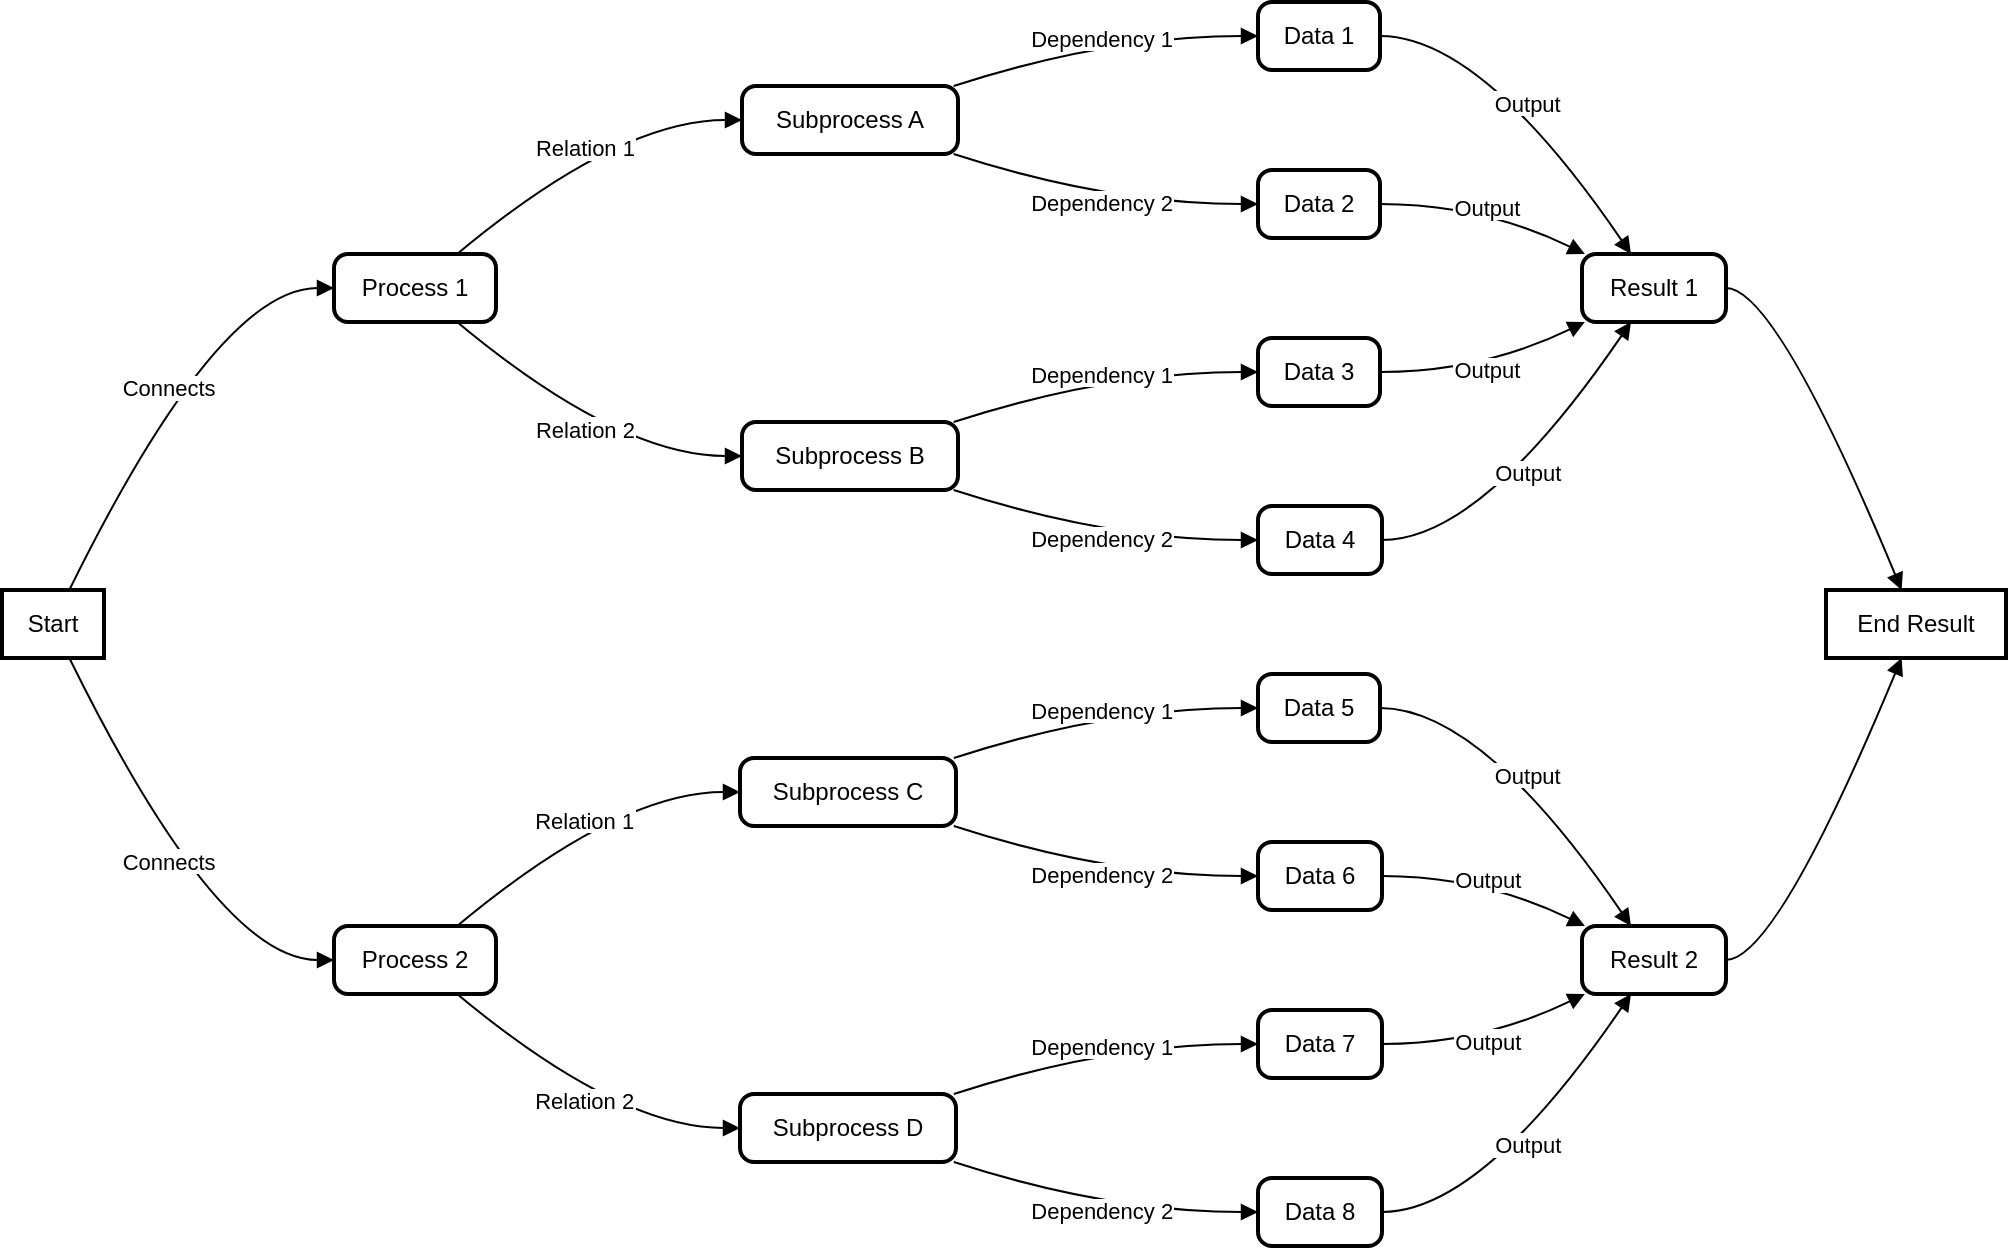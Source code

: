 <mxfile version="24.7.13">
  <diagram name="Page-1" id="QfWTIGqjXxxfTMF75qht">
    <mxGraphModel>
      <root>
        <mxCell id="0" />
        <mxCell id="1" parent="0" />
        <mxCell id="2" value="Start" style="whiteSpace=wrap;strokeWidth=2;" vertex="1" parent="1">
          <mxGeometry y="294" width="51" height="34" as="geometry" />
        </mxCell>
        <mxCell id="3" value="Process 1" style="rounded=1;absoluteArcSize=1;arcSize=14;whiteSpace=wrap;strokeWidth=2;" vertex="1" parent="1">
          <mxGeometry x="166" y="126" width="81" height="34" as="geometry" />
        </mxCell>
        <mxCell id="4" value="Process 2" style="rounded=1;absoluteArcSize=1;arcSize=14;whiteSpace=wrap;strokeWidth=2;" vertex="1" parent="1">
          <mxGeometry x="166" y="462" width="81" height="34" as="geometry" />
        </mxCell>
        <mxCell id="5" value="Subprocess A" style="rounded=1;absoluteArcSize=1;arcSize=14;whiteSpace=wrap;strokeWidth=2;" vertex="1" parent="1">
          <mxGeometry x="370" y="42" width="108" height="34" as="geometry" />
        </mxCell>
        <mxCell id="6" value="Subprocess B" style="rounded=1;absoluteArcSize=1;arcSize=14;whiteSpace=wrap;strokeWidth=2;" vertex="1" parent="1">
          <mxGeometry x="370" y="210" width="108" height="34" as="geometry" />
        </mxCell>
        <mxCell id="7" value="Subprocess C" style="rounded=1;absoluteArcSize=1;arcSize=14;whiteSpace=wrap;strokeWidth=2;" vertex="1" parent="1">
          <mxGeometry x="369" y="378" width="108" height="34" as="geometry" />
        </mxCell>
        <mxCell id="8" value="Subprocess D" style="rounded=1;absoluteArcSize=1;arcSize=14;whiteSpace=wrap;strokeWidth=2;" vertex="1" parent="1">
          <mxGeometry x="369" y="546" width="108" height="34" as="geometry" />
        </mxCell>
        <mxCell id="9" value="Data 1" style="rounded=1;absoluteArcSize=1;arcSize=14;whiteSpace=wrap;strokeWidth=2;" vertex="1" parent="1">
          <mxGeometry x="628" width="61" height="34" as="geometry" />
        </mxCell>
        <mxCell id="10" value="Data 2" style="rounded=1;absoluteArcSize=1;arcSize=14;whiteSpace=wrap;strokeWidth=2;" vertex="1" parent="1">
          <mxGeometry x="628" y="84" width="61" height="34" as="geometry" />
        </mxCell>
        <mxCell id="11" value="Data 3" style="rounded=1;absoluteArcSize=1;arcSize=14;whiteSpace=wrap;strokeWidth=2;" vertex="1" parent="1">
          <mxGeometry x="628" y="168" width="61" height="34" as="geometry" />
        </mxCell>
        <mxCell id="12" value="Data 4" style="rounded=1;absoluteArcSize=1;arcSize=14;whiteSpace=wrap;strokeWidth=2;" vertex="1" parent="1">
          <mxGeometry x="628" y="252" width="62" height="34" as="geometry" />
        </mxCell>
        <mxCell id="13" value="Data 5" style="rounded=1;absoluteArcSize=1;arcSize=14;whiteSpace=wrap;strokeWidth=2;" vertex="1" parent="1">
          <mxGeometry x="628" y="336" width="61" height="34" as="geometry" />
        </mxCell>
        <mxCell id="14" value="Data 6" style="rounded=1;absoluteArcSize=1;arcSize=14;whiteSpace=wrap;strokeWidth=2;" vertex="1" parent="1">
          <mxGeometry x="628" y="420" width="62" height="34" as="geometry" />
        </mxCell>
        <mxCell id="15" value="Data 7" style="rounded=1;absoluteArcSize=1;arcSize=14;whiteSpace=wrap;strokeWidth=2;" vertex="1" parent="1">
          <mxGeometry x="628" y="504" width="62" height="34" as="geometry" />
        </mxCell>
        <mxCell id="16" value="Data 8" style="rounded=1;absoluteArcSize=1;arcSize=14;whiteSpace=wrap;strokeWidth=2;" vertex="1" parent="1">
          <mxGeometry x="628" y="588" width="62" height="34" as="geometry" />
        </mxCell>
        <mxCell id="17" value="Result 1" style="rounded=1;absoluteArcSize=1;arcSize=14;whiteSpace=wrap;strokeWidth=2;" vertex="1" parent="1">
          <mxGeometry x="790" y="126" width="72" height="34" as="geometry" />
        </mxCell>
        <mxCell id="18" value="Result 2" style="rounded=1;absoluteArcSize=1;arcSize=14;whiteSpace=wrap;strokeWidth=2;" vertex="1" parent="1">
          <mxGeometry x="790" y="462" width="72" height="34" as="geometry" />
        </mxCell>
        <mxCell id="19" value="End Result" style="whiteSpace=wrap;strokeWidth=2;" vertex="1" parent="1">
          <mxGeometry x="912" y="294" width="90" height="34" as="geometry" />
        </mxCell>
        <mxCell id="20" value="Connects" style="curved=1;startArrow=none;endArrow=block;exitX=0.66;exitY=0;entryX=0;entryY=0.5;" edge="1" parent="1" source="2" target="3">
          <mxGeometry relative="1" as="geometry">
            <Array as="points">
              <mxPoint x="108" y="143" />
            </Array>
          </mxGeometry>
        </mxCell>
        <mxCell id="21" value="Connects" style="curved=1;startArrow=none;endArrow=block;exitX=0.66;exitY=1;entryX=0;entryY=0.5;" edge="1" parent="1" source="2" target="4">
          <mxGeometry relative="1" as="geometry">
            <Array as="points">
              <mxPoint x="108" y="479" />
            </Array>
          </mxGeometry>
        </mxCell>
        <mxCell id="22" value="Relation 1" style="curved=1;startArrow=none;endArrow=block;exitX=0.76;exitY=0;entryX=0;entryY=0.5;" edge="1" parent="1" source="3" target="5">
          <mxGeometry relative="1" as="geometry">
            <Array as="points">
              <mxPoint x="308" y="59" />
            </Array>
          </mxGeometry>
        </mxCell>
        <mxCell id="23" value="Relation 2" style="curved=1;startArrow=none;endArrow=block;exitX=0.76;exitY=1;entryX=0;entryY=0.5;" edge="1" parent="1" source="3" target="6">
          <mxGeometry relative="1" as="geometry">
            <Array as="points">
              <mxPoint x="308" y="227" />
            </Array>
          </mxGeometry>
        </mxCell>
        <mxCell id="24" value="Relation 1" style="curved=1;startArrow=none;endArrow=block;exitX=0.76;exitY=0;entryX=0;entryY=0.5;" edge="1" parent="1" source="4" target="7">
          <mxGeometry relative="1" as="geometry">
            <Array as="points">
              <mxPoint x="308" y="395" />
            </Array>
          </mxGeometry>
        </mxCell>
        <mxCell id="25" value="Relation 2" style="curved=1;startArrow=none;endArrow=block;exitX=0.76;exitY=1;entryX=0;entryY=0.5;" edge="1" parent="1" source="4" target="8">
          <mxGeometry relative="1" as="geometry">
            <Array as="points">
              <mxPoint x="308" y="563" />
            </Array>
          </mxGeometry>
        </mxCell>
        <mxCell id="26" value="Dependency 1" style="curved=1;startArrow=none;endArrow=block;exitX=0.98;exitY=0;entryX=0;entryY=0.5;" edge="1" parent="1" source="5" target="9">
          <mxGeometry relative="1" as="geometry">
            <Array as="points">
              <mxPoint x="553" y="17" />
            </Array>
          </mxGeometry>
        </mxCell>
        <mxCell id="27" value="Dependency 2" style="curved=1;startArrow=none;endArrow=block;exitX=0.98;exitY=1;entryX=0;entryY=0.5;" edge="1" parent="1" source="5" target="10">
          <mxGeometry relative="1" as="geometry">
            <Array as="points">
              <mxPoint x="553" y="101" />
            </Array>
          </mxGeometry>
        </mxCell>
        <mxCell id="28" value="Dependency 1" style="curved=1;startArrow=none;endArrow=block;exitX=0.98;exitY=0;entryX=0;entryY=0.5;" edge="1" parent="1" source="6" target="11">
          <mxGeometry relative="1" as="geometry">
            <Array as="points">
              <mxPoint x="553" y="185" />
            </Array>
          </mxGeometry>
        </mxCell>
        <mxCell id="29" value="Dependency 2" style="curved=1;startArrow=none;endArrow=block;exitX=0.98;exitY=1;entryX=0;entryY=0.5;" edge="1" parent="1" source="6" target="12">
          <mxGeometry relative="1" as="geometry">
            <Array as="points">
              <mxPoint x="553" y="269" />
            </Array>
          </mxGeometry>
        </mxCell>
        <mxCell id="30" value="Dependency 1" style="curved=1;startArrow=none;endArrow=block;exitX=0.99;exitY=0;entryX=0;entryY=0.5;" edge="1" parent="1" source="7" target="13">
          <mxGeometry relative="1" as="geometry">
            <Array as="points">
              <mxPoint x="553" y="353" />
            </Array>
          </mxGeometry>
        </mxCell>
        <mxCell id="31" value="Dependency 2" style="curved=1;startArrow=none;endArrow=block;exitX=0.99;exitY=1;entryX=0;entryY=0.5;" edge="1" parent="1" source="7" target="14">
          <mxGeometry relative="1" as="geometry">
            <Array as="points">
              <mxPoint x="553" y="437" />
            </Array>
          </mxGeometry>
        </mxCell>
        <mxCell id="32" value="Dependency 1" style="curved=1;startArrow=none;endArrow=block;exitX=0.99;exitY=0;entryX=0;entryY=0.5;" edge="1" parent="1" source="8" target="15">
          <mxGeometry relative="1" as="geometry">
            <Array as="points">
              <mxPoint x="553" y="521" />
            </Array>
          </mxGeometry>
        </mxCell>
        <mxCell id="33" value="Dependency 2" style="curved=1;startArrow=none;endArrow=block;exitX=0.99;exitY=1;entryX=0;entryY=0.5;" edge="1" parent="1" source="8" target="16">
          <mxGeometry relative="1" as="geometry">
            <Array as="points">
              <mxPoint x="553" y="605" />
            </Array>
          </mxGeometry>
        </mxCell>
        <mxCell id="34" value="Output" style="curved=1;startArrow=none;endArrow=block;exitX=1.01;exitY=0.5;entryX=0.34;entryY=0;" edge="1" parent="1" source="9" target="17">
          <mxGeometry relative="1" as="geometry">
            <Array as="points">
              <mxPoint x="740" y="17" />
            </Array>
          </mxGeometry>
        </mxCell>
        <mxCell id="35" value="Output" style="curved=1;startArrow=none;endArrow=block;exitX=1.01;exitY=0.5;entryX=0.02;entryY=0;" edge="1" parent="1" source="10" target="17">
          <mxGeometry relative="1" as="geometry">
            <Array as="points">
              <mxPoint x="740" y="101" />
            </Array>
          </mxGeometry>
        </mxCell>
        <mxCell id="36" value="Output" style="curved=1;startArrow=none;endArrow=block;exitX=1.01;exitY=0.5;entryX=0.02;entryY=1;" edge="1" parent="1" source="11" target="17">
          <mxGeometry relative="1" as="geometry">
            <Array as="points">
              <mxPoint x="740" y="185" />
            </Array>
          </mxGeometry>
        </mxCell>
        <mxCell id="37" value="Output" style="curved=1;startArrow=none;endArrow=block;exitX=0.99;exitY=0.5;entryX=0.34;entryY=1;" edge="1" parent="1" source="12" target="17">
          <mxGeometry relative="1" as="geometry">
            <Array as="points">
              <mxPoint x="740" y="269" />
            </Array>
          </mxGeometry>
        </mxCell>
        <mxCell id="38" value="Output" style="curved=1;startArrow=none;endArrow=block;exitX=1.01;exitY=0.5;entryX=0.34;entryY=0;" edge="1" parent="1" source="13" target="18">
          <mxGeometry relative="1" as="geometry">
            <Array as="points">
              <mxPoint x="740" y="353" />
            </Array>
          </mxGeometry>
        </mxCell>
        <mxCell id="39" value="Output" style="curved=1;startArrow=none;endArrow=block;exitX=0.99;exitY=0.5;entryX=0.02;entryY=0;" edge="1" parent="1" source="14" target="18">
          <mxGeometry relative="1" as="geometry">
            <Array as="points">
              <mxPoint x="740" y="437" />
            </Array>
          </mxGeometry>
        </mxCell>
        <mxCell id="40" value="Output" style="curved=1;startArrow=none;endArrow=block;exitX=0.99;exitY=0.5;entryX=0.02;entryY=1;" edge="1" parent="1" source="15" target="18">
          <mxGeometry relative="1" as="geometry">
            <Array as="points">
              <mxPoint x="740" y="521" />
            </Array>
          </mxGeometry>
        </mxCell>
        <mxCell id="41" value="Output" style="curved=1;startArrow=none;endArrow=block;exitX=0.99;exitY=0.5;entryX=0.34;entryY=1;" edge="1" parent="1" source="16" target="18">
          <mxGeometry relative="1" as="geometry">
            <Array as="points">
              <mxPoint x="740" y="605" />
            </Array>
          </mxGeometry>
        </mxCell>
        <mxCell id="42" value="" style="curved=1;startArrow=none;endArrow=block;exitX=1;exitY=0.5;entryX=0.42;entryY=0;" edge="1" parent="1" source="17" target="19">
          <mxGeometry relative="1" as="geometry">
            <Array as="points">
              <mxPoint x="887" y="143" />
            </Array>
          </mxGeometry>
        </mxCell>
        <mxCell id="43" value="" style="curved=1;startArrow=none;endArrow=block;exitX=1;exitY=0.5;entryX=0.42;entryY=1;" edge="1" parent="1" source="18" target="19">
          <mxGeometry relative="1" as="geometry">
            <Array as="points">
              <mxPoint x="887" y="479" />
            </Array>
          </mxGeometry>
        </mxCell>
      </root>
    </mxGraphModel>
  </diagram>
</mxfile>
